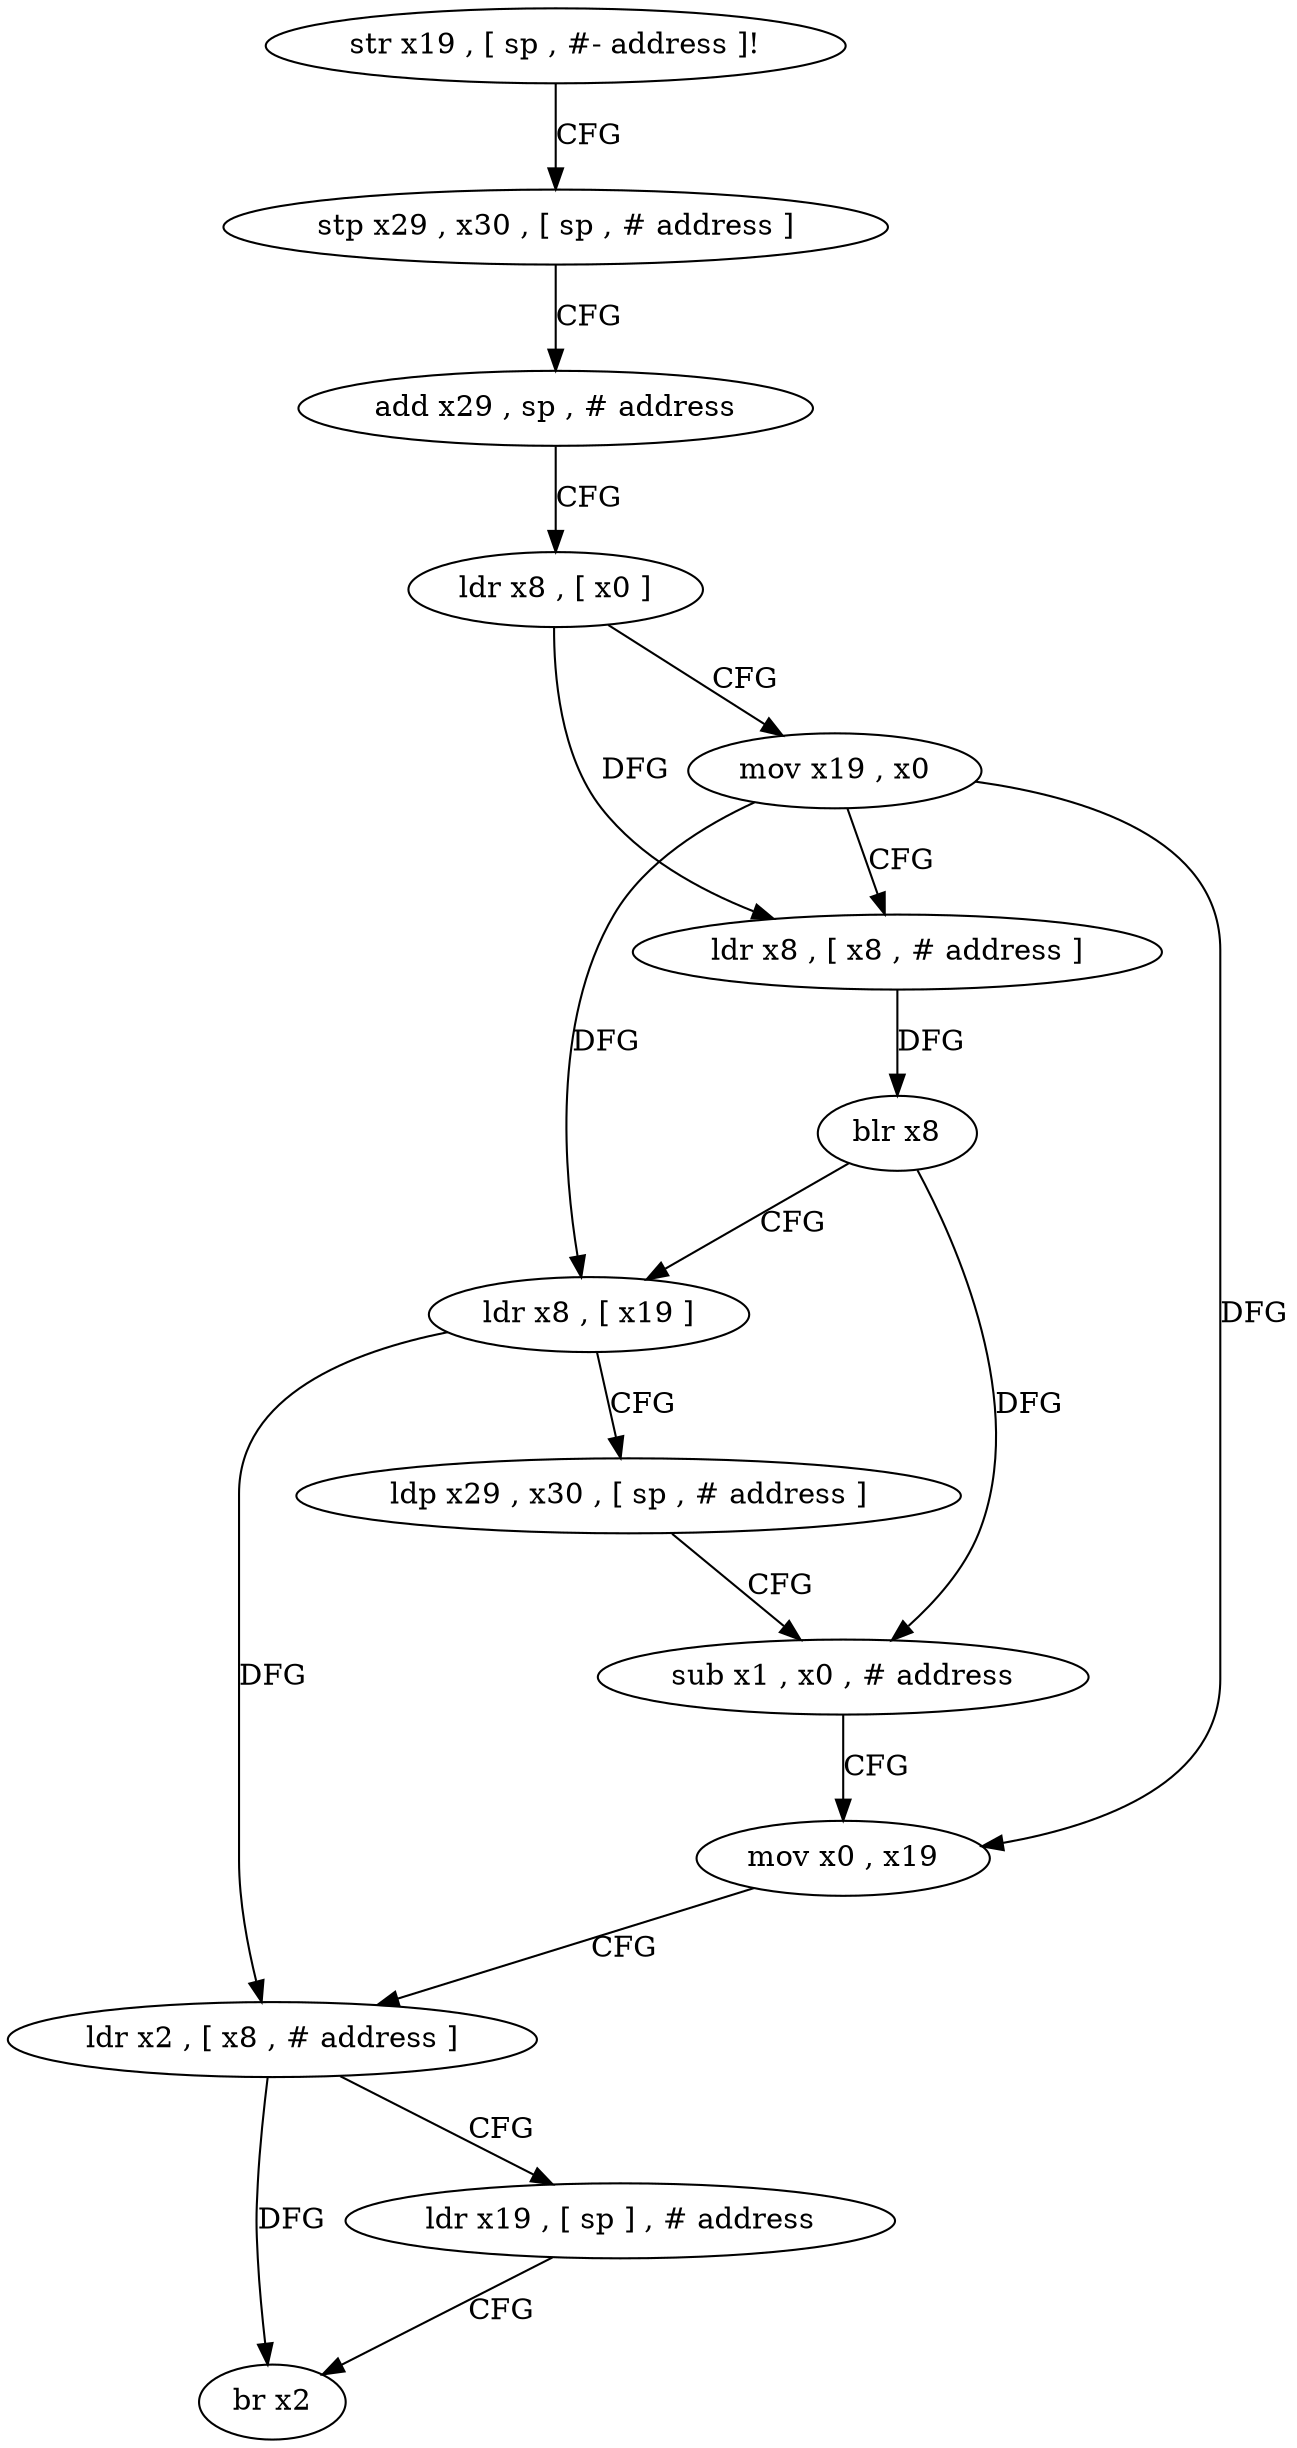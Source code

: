 digraph "func" {
"172720" [label = "str x19 , [ sp , #- address ]!" ]
"172724" [label = "stp x29 , x30 , [ sp , # address ]" ]
"172728" [label = "add x29 , sp , # address" ]
"172732" [label = "ldr x8 , [ x0 ]" ]
"172736" [label = "mov x19 , x0" ]
"172740" [label = "ldr x8 , [ x8 , # address ]" ]
"172744" [label = "blr x8" ]
"172748" [label = "ldr x8 , [ x19 ]" ]
"172752" [label = "ldp x29 , x30 , [ sp , # address ]" ]
"172756" [label = "sub x1 , x0 , # address" ]
"172760" [label = "mov x0 , x19" ]
"172764" [label = "ldr x2 , [ x8 , # address ]" ]
"172768" [label = "ldr x19 , [ sp ] , # address" ]
"172772" [label = "br x2" ]
"172720" -> "172724" [ label = "CFG" ]
"172724" -> "172728" [ label = "CFG" ]
"172728" -> "172732" [ label = "CFG" ]
"172732" -> "172736" [ label = "CFG" ]
"172732" -> "172740" [ label = "DFG" ]
"172736" -> "172740" [ label = "CFG" ]
"172736" -> "172748" [ label = "DFG" ]
"172736" -> "172760" [ label = "DFG" ]
"172740" -> "172744" [ label = "DFG" ]
"172744" -> "172748" [ label = "CFG" ]
"172744" -> "172756" [ label = "DFG" ]
"172748" -> "172752" [ label = "CFG" ]
"172748" -> "172764" [ label = "DFG" ]
"172752" -> "172756" [ label = "CFG" ]
"172756" -> "172760" [ label = "CFG" ]
"172760" -> "172764" [ label = "CFG" ]
"172764" -> "172768" [ label = "CFG" ]
"172764" -> "172772" [ label = "DFG" ]
"172768" -> "172772" [ label = "CFG" ]
}
